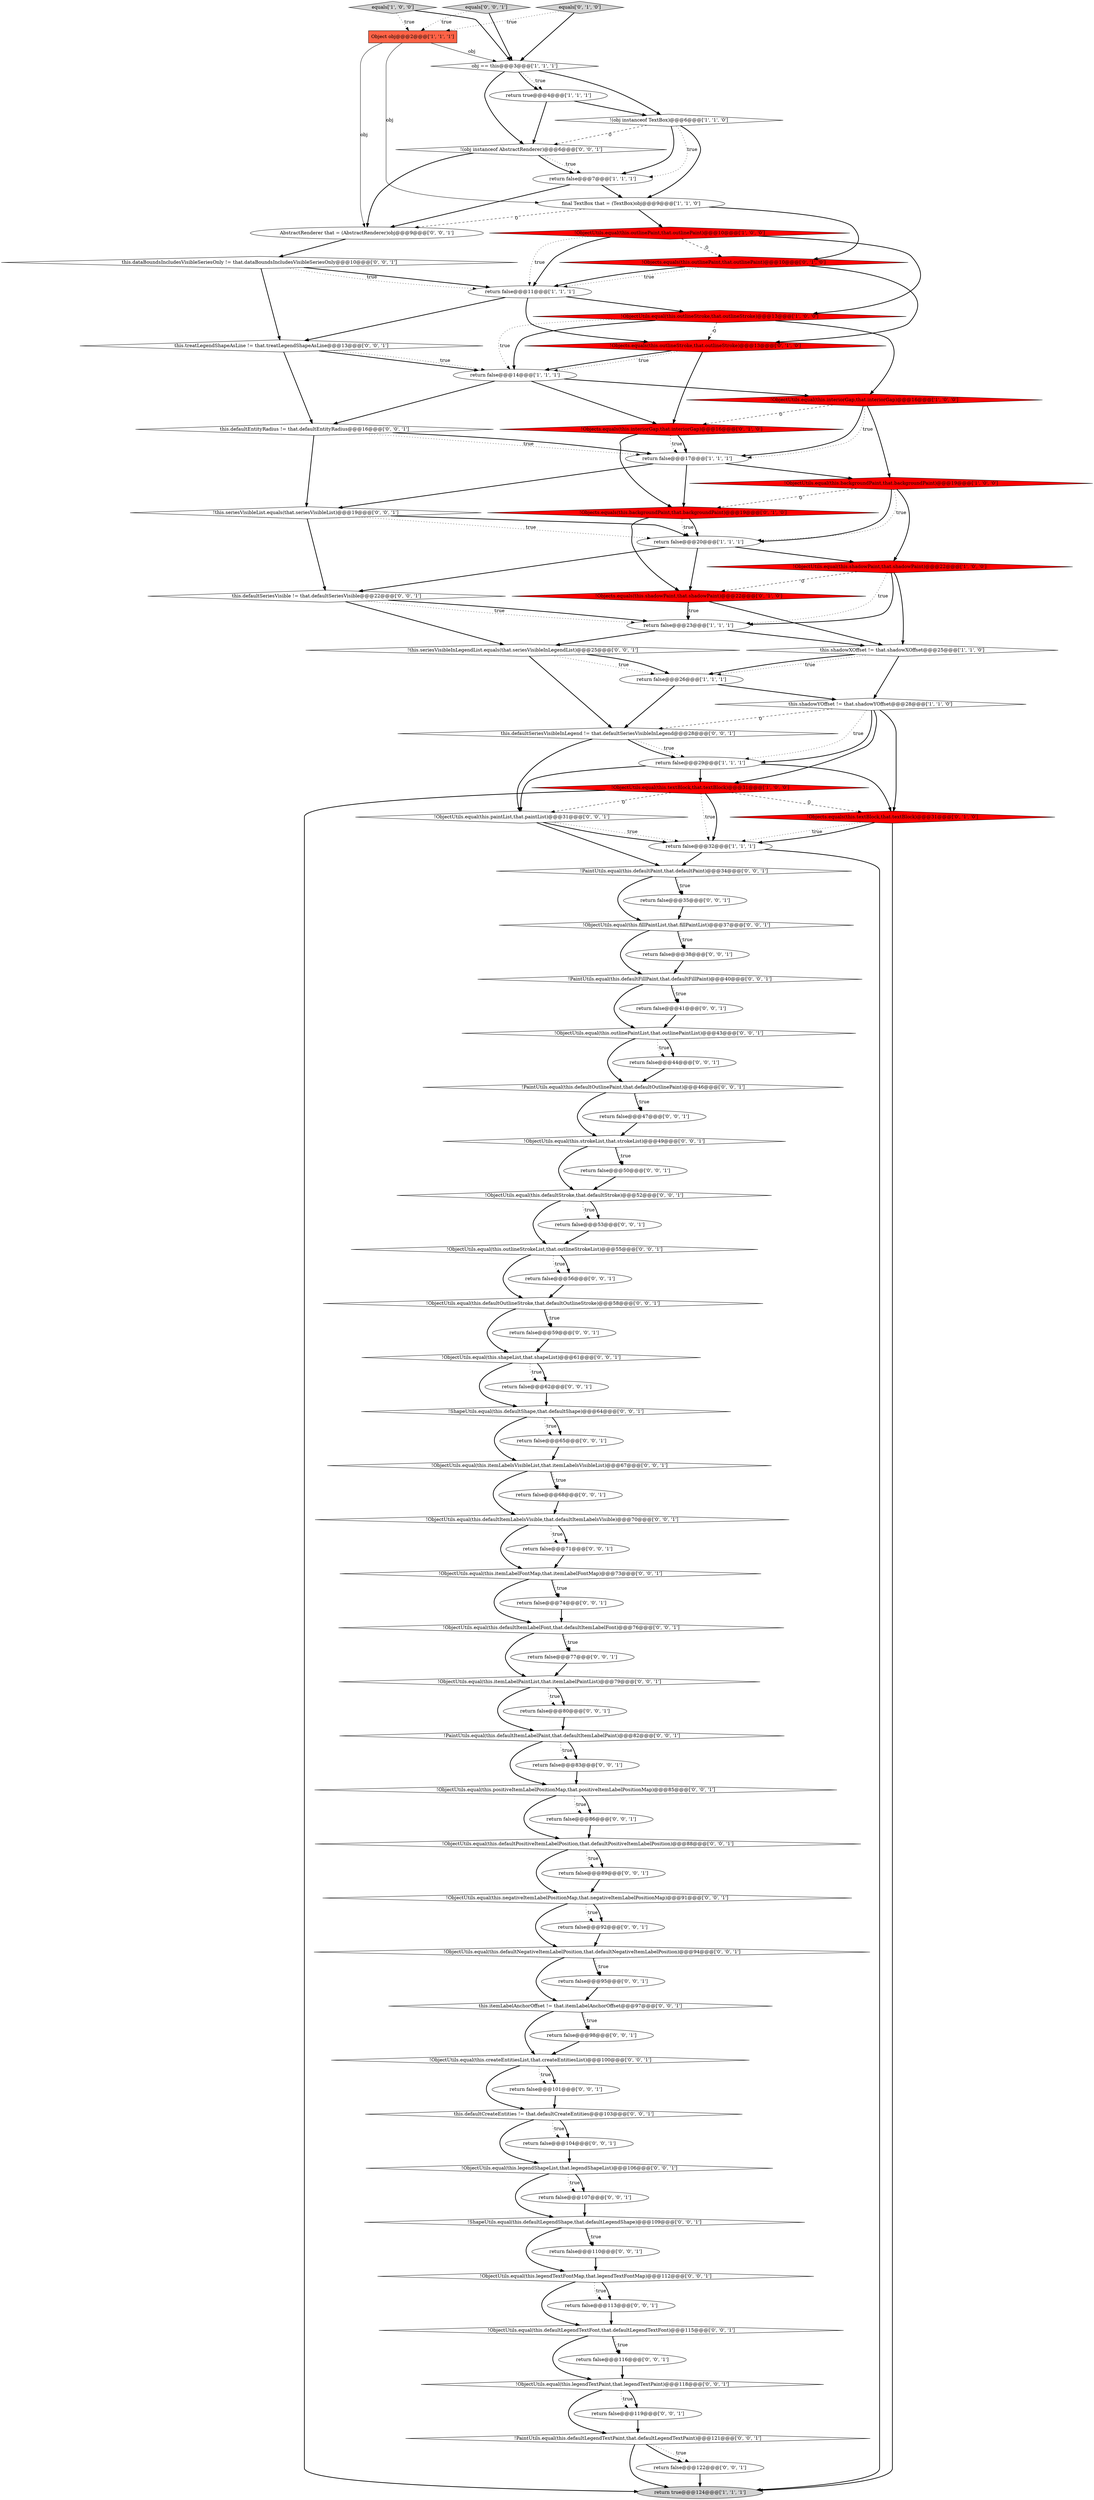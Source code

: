 digraph {
46 [style = filled, label = "return false@@@44@@@['0', '0', '1']", fillcolor = white, shape = ellipse image = "AAA0AAABBB3BBB"];
65 [style = filled, label = "!ObjectUtils.equal(this.negativeItemLabelPositionMap,that.negativeItemLabelPositionMap)@@@91@@@['0', '0', '1']", fillcolor = white, shape = diamond image = "AAA0AAABBB3BBB"];
26 [style = filled, label = "equals['0', '1', '0']", fillcolor = lightgray, shape = diamond image = "AAA0AAABBB2BBB"];
96 [style = filled, label = "!(obj instanceof AbstractRenderer)@@@6@@@['0', '0', '1']", fillcolor = white, shape = diamond image = "AAA0AAABBB3BBB"];
27 [style = filled, label = "!Objects.equals(this.textBlock,that.textBlock)@@@31@@@['0', '1', '0']", fillcolor = red, shape = diamond image = "AAA1AAABBB2BBB"];
67 [style = filled, label = "return false@@@80@@@['0', '0', '1']", fillcolor = white, shape = ellipse image = "AAA0AAABBB3BBB"];
13 [style = filled, label = "return false@@@20@@@['1', '1', '1']", fillcolor = white, shape = ellipse image = "AAA0AAABBB1BBB"];
86 [style = filled, label = "return false@@@89@@@['0', '0', '1']", fillcolor = white, shape = ellipse image = "AAA0AAABBB3BBB"];
3 [style = filled, label = "return false@@@26@@@['1', '1', '1']", fillcolor = white, shape = ellipse image = "AAA0AAABBB1BBB"];
44 [style = filled, label = "!PaintUtils.equal(this.defaultLegendTextPaint,that.defaultLegendTextPaint)@@@121@@@['0', '0', '1']", fillcolor = white, shape = diamond image = "AAA0AAABBB3BBB"];
75 [style = filled, label = "!ObjectUtils.equal(this.itemLabelPaintList,that.itemLabelPaintList)@@@79@@@['0', '0', '1']", fillcolor = white, shape = diamond image = "AAA0AAABBB3BBB"];
24 [style = filled, label = "!Objects.equals(this.outlinePaint,that.outlinePaint)@@@10@@@['0', '1', '0']", fillcolor = red, shape = diamond image = "AAA1AAABBB2BBB"];
31 [style = filled, label = "this.defaultSeriesVisibleInLegend != that.defaultSeriesVisibleInLegend@@@28@@@['0', '0', '1']", fillcolor = white, shape = diamond image = "AAA0AAABBB3BBB"];
22 [style = filled, label = "equals['1', '0', '0']", fillcolor = lightgray, shape = diamond image = "AAA0AAABBB1BBB"];
78 [style = filled, label = "return false@@@107@@@['0', '0', '1']", fillcolor = white, shape = ellipse image = "AAA0AAABBB3BBB"];
17 [style = filled, label = "return false@@@17@@@['1', '1', '1']", fillcolor = white, shape = ellipse image = "AAA0AAABBB1BBB"];
18 [style = filled, label = "return false@@@7@@@['1', '1', '1']", fillcolor = white, shape = ellipse image = "AAA0AAABBB1BBB"];
56 [style = filled, label = "!ObjectUtils.equal(this.defaultLegendTextFont,that.defaultLegendTextFont)@@@115@@@['0', '0', '1']", fillcolor = white, shape = diamond image = "AAA0AAABBB3BBB"];
100 [style = filled, label = "return false@@@38@@@['0', '0', '1']", fillcolor = white, shape = ellipse image = "AAA0AAABBB3BBB"];
41 [style = filled, label = "return false@@@110@@@['0', '0', '1']", fillcolor = white, shape = ellipse image = "AAA0AAABBB3BBB"];
92 [style = filled, label = "return false@@@83@@@['0', '0', '1']", fillcolor = white, shape = ellipse image = "AAA0AAABBB3BBB"];
72 [style = filled, label = "!ObjectUtils.equal(this.fillPaintList,that.fillPaintList)@@@37@@@['0', '0', '1']", fillcolor = white, shape = diamond image = "AAA0AAABBB3BBB"];
0 [style = filled, label = "!ObjectUtils.equal(this.backgroundPaint,that.backgroundPaint)@@@19@@@['1', '0', '0']", fillcolor = red, shape = diamond image = "AAA1AAABBB1BBB"];
15 [style = filled, label = "return true@@@4@@@['1', '1', '1']", fillcolor = white, shape = ellipse image = "AAA0AAABBB1BBB"];
30 [style = filled, label = "!Objects.equals(this.outlineStroke,that.outlineStroke)@@@13@@@['0', '1', '0']", fillcolor = red, shape = diamond image = "AAA1AAABBB2BBB"];
14 [style = filled, label = "return false@@@23@@@['1', '1', '1']", fillcolor = white, shape = ellipse image = "AAA0AAABBB1BBB"];
81 [style = filled, label = "!ObjectUtils.equal(this.positiveItemLabelPositionMap,that.positiveItemLabelPositionMap)@@@85@@@['0', '0', '1']", fillcolor = white, shape = diamond image = "AAA0AAABBB3BBB"];
71 [style = filled, label = "!ObjectUtils.equal(this.defaultOutlineStroke,that.defaultOutlineStroke)@@@58@@@['0', '0', '1']", fillcolor = white, shape = diamond image = "AAA0AAABBB3BBB"];
77 [style = filled, label = "return false@@@68@@@['0', '0', '1']", fillcolor = white, shape = ellipse image = "AAA0AAABBB3BBB"];
62 [style = filled, label = "return false@@@56@@@['0', '0', '1']", fillcolor = white, shape = ellipse image = "AAA0AAABBB3BBB"];
25 [style = filled, label = "!Objects.equals(this.backgroundPaint,that.backgroundPaint)@@@19@@@['0', '1', '0']", fillcolor = red, shape = diamond image = "AAA1AAABBB2BBB"];
39 [style = filled, label = "!ObjectUtils.equal(this.paintList,that.paintList)@@@31@@@['0', '0', '1']", fillcolor = white, shape = diamond image = "AAA0AAABBB3BBB"];
16 [style = filled, label = "!ObjectUtils.equal(this.shadowPaint,that.shadowPaint)@@@22@@@['1', '0', '0']", fillcolor = red, shape = diamond image = "AAA1AAABBB1BBB"];
89 [style = filled, label = "!ObjectUtils.equal(this.defaultItemLabelFont,that.defaultItemLabelFont)@@@76@@@['0', '0', '1']", fillcolor = white, shape = diamond image = "AAA0AAABBB3BBB"];
38 [style = filled, label = "!ShapeUtils.equal(this.defaultShape,that.defaultShape)@@@64@@@['0', '0', '1']", fillcolor = white, shape = diamond image = "AAA0AAABBB3BBB"];
69 [style = filled, label = "this.defaultEntityRadius != that.defaultEntityRadius@@@16@@@['0', '0', '1']", fillcolor = white, shape = diamond image = "AAA0AAABBB3BBB"];
53 [style = filled, label = "!ObjectUtils.equal(this.outlinePaintList,that.outlinePaintList)@@@43@@@['0', '0', '1']", fillcolor = white, shape = diamond image = "AAA0AAABBB3BBB"];
82 [style = filled, label = "!ObjectUtils.equal(this.defaultStroke,that.defaultStroke)@@@52@@@['0', '0', '1']", fillcolor = white, shape = diamond image = "AAA0AAABBB3BBB"];
93 [style = filled, label = "return false@@@86@@@['0', '0', '1']", fillcolor = white, shape = ellipse image = "AAA0AAABBB3BBB"];
20 [style = filled, label = "!ObjectUtils.equal(this.outlinePaint,that.outlinePaint)@@@10@@@['1', '0', '0']", fillcolor = red, shape = diamond image = "AAA1AAABBB1BBB"];
88 [style = filled, label = "return false@@@98@@@['0', '0', '1']", fillcolor = white, shape = ellipse image = "AAA0AAABBB3BBB"];
7 [style = filled, label = "obj == this@@@3@@@['1', '1', '1']", fillcolor = white, shape = diamond image = "AAA0AAABBB1BBB"];
33 [style = filled, label = "!ObjectUtils.equal(this.strokeList,that.strokeList)@@@49@@@['0', '0', '1']", fillcolor = white, shape = diamond image = "AAA0AAABBB3BBB"];
28 [style = filled, label = "!Objects.equals(this.interiorGap,that.interiorGap)@@@16@@@['0', '1', '0']", fillcolor = red, shape = diamond image = "AAA1AAABBB2BBB"];
87 [style = filled, label = "return false@@@77@@@['0', '0', '1']", fillcolor = white, shape = ellipse image = "AAA0AAABBB3BBB"];
37 [style = filled, label = "this.defaultCreateEntities != that.defaultCreateEntities@@@103@@@['0', '0', '1']", fillcolor = white, shape = diamond image = "AAA0AAABBB3BBB"];
74 [style = filled, label = "return false@@@122@@@['0', '0', '1']", fillcolor = white, shape = ellipse image = "AAA0AAABBB3BBB"];
36 [style = filled, label = "return false@@@53@@@['0', '0', '1']", fillcolor = white, shape = ellipse image = "AAA0AAABBB3BBB"];
50 [style = filled, label = "return false@@@113@@@['0', '0', '1']", fillcolor = white, shape = ellipse image = "AAA0AAABBB3BBB"];
23 [style = filled, label = "final TextBox that = (TextBox)obj@@@9@@@['1', '1', '0']", fillcolor = white, shape = ellipse image = "AAA0AAABBB1BBB"];
49 [style = filled, label = "!this.seriesVisibleInLegendList.equals(that.seriesVisibleInLegendList)@@@25@@@['0', '0', '1']", fillcolor = white, shape = diamond image = "AAA0AAABBB3BBB"];
79 [style = filled, label = "!ObjectUtils.equal(this.shapeList,that.shapeList)@@@61@@@['0', '0', '1']", fillcolor = white, shape = diamond image = "AAA0AAABBB3BBB"];
5 [style = filled, label = "return false@@@11@@@['1', '1', '1']", fillcolor = white, shape = ellipse image = "AAA0AAABBB1BBB"];
99 [style = filled, label = "!ObjectUtils.equal(this.legendTextPaint,that.legendTextPaint)@@@118@@@['0', '0', '1']", fillcolor = white, shape = diamond image = "AAA0AAABBB3BBB"];
80 [style = filled, label = "AbstractRenderer that = (AbstractRenderer)obj@@@9@@@['0', '0', '1']", fillcolor = white, shape = ellipse image = "AAA0AAABBB3BBB"];
98 [style = filled, label = "!ObjectUtils.equal(this.legendTextFontMap,that.legendTextFontMap)@@@112@@@['0', '0', '1']", fillcolor = white, shape = diamond image = "AAA0AAABBB3BBB"];
47 [style = filled, label = "this.itemLabelAnchorOffset != that.itemLabelAnchorOffset@@@97@@@['0', '0', '1']", fillcolor = white, shape = diamond image = "AAA0AAABBB3BBB"];
68 [style = filled, label = "this.dataBoundsIncludesVisibleSeriesOnly != that.dataBoundsIncludesVisibleSeriesOnly@@@10@@@['0', '0', '1']", fillcolor = white, shape = diamond image = "AAA0AAABBB3BBB"];
59 [style = filled, label = "!PaintUtils.equal(this.defaultFillPaint,that.defaultFillPaint)@@@40@@@['0', '0', '1']", fillcolor = white, shape = diamond image = "AAA0AAABBB3BBB"];
90 [style = filled, label = "return false@@@47@@@['0', '0', '1']", fillcolor = white, shape = ellipse image = "AAA0AAABBB3BBB"];
9 [style = filled, label = "Object obj@@@2@@@['1', '1', '1']", fillcolor = tomato, shape = box image = "AAA0AAABBB1BBB"];
58 [style = filled, label = "return false@@@95@@@['0', '0', '1']", fillcolor = white, shape = ellipse image = "AAA0AAABBB3BBB"];
63 [style = filled, label = "!ObjectUtils.equal(this.itemLabelsVisibleList,that.itemLabelsVisibleList)@@@67@@@['0', '0', '1']", fillcolor = white, shape = diamond image = "AAA0AAABBB3BBB"];
52 [style = filled, label = "return false@@@104@@@['0', '0', '1']", fillcolor = white, shape = ellipse image = "AAA0AAABBB3BBB"];
55 [style = filled, label = "!PaintUtils.equal(this.defaultPaint,that.defaultPaint)@@@34@@@['0', '0', '1']", fillcolor = white, shape = diamond image = "AAA0AAABBB3BBB"];
73 [style = filled, label = "!ObjectUtils.equal(this.itemLabelFontMap,that.itemLabelFontMap)@@@73@@@['0', '0', '1']", fillcolor = white, shape = diamond image = "AAA0AAABBB3BBB"];
83 [style = filled, label = "!ObjectUtils.equal(this.createEntitiesList,that.createEntitiesList)@@@100@@@['0', '0', '1']", fillcolor = white, shape = diamond image = "AAA0AAABBB3BBB"];
29 [style = filled, label = "!Objects.equals(this.shadowPaint,that.shadowPaint)@@@22@@@['0', '1', '0']", fillcolor = red, shape = diamond image = "AAA1AAABBB2BBB"];
84 [style = filled, label = "!ObjectUtils.equal(this.defaultPositiveItemLabelPosition,that.defaultPositiveItemLabelPosition)@@@88@@@['0', '0', '1']", fillcolor = white, shape = diamond image = "AAA0AAABBB3BBB"];
76 [style = filled, label = "equals['0', '0', '1']", fillcolor = lightgray, shape = diamond image = "AAA0AAABBB3BBB"];
6 [style = filled, label = "return false@@@14@@@['1', '1', '1']", fillcolor = white, shape = ellipse image = "AAA0AAABBB1BBB"];
97 [style = filled, label = "return false@@@41@@@['0', '0', '1']", fillcolor = white, shape = ellipse image = "AAA0AAABBB3BBB"];
8 [style = filled, label = "return false@@@32@@@['1', '1', '1']", fillcolor = white, shape = ellipse image = "AAA0AAABBB1BBB"];
70 [style = filled, label = "return false@@@101@@@['0', '0', '1']", fillcolor = white, shape = ellipse image = "AAA0AAABBB3BBB"];
95 [style = filled, label = "return false@@@50@@@['0', '0', '1']", fillcolor = white, shape = ellipse image = "AAA0AAABBB3BBB"];
61 [style = filled, label = "this.treatLegendShapeAsLine != that.treatLegendShapeAsLine@@@13@@@['0', '0', '1']", fillcolor = white, shape = diamond image = "AAA0AAABBB3BBB"];
101 [style = filled, label = "return false@@@59@@@['0', '0', '1']", fillcolor = white, shape = ellipse image = "AAA0AAABBB3BBB"];
32 [style = filled, label = "return false@@@74@@@['0', '0', '1']", fillcolor = white, shape = ellipse image = "AAA0AAABBB3BBB"];
1 [style = filled, label = "!ObjectUtils.equal(this.textBlock,that.textBlock)@@@31@@@['1', '0', '0']", fillcolor = red, shape = diamond image = "AAA1AAABBB1BBB"];
94 [style = filled, label = "this.defaultSeriesVisible != that.defaultSeriesVisible@@@22@@@['0', '0', '1']", fillcolor = white, shape = diamond image = "AAA0AAABBB3BBB"];
11 [style = filled, label = "this.shadowYOffset != that.shadowYOffset@@@28@@@['1', '1', '0']", fillcolor = white, shape = diamond image = "AAA0AAABBB1BBB"];
35 [style = filled, label = "return false@@@92@@@['0', '0', '1']", fillcolor = white, shape = ellipse image = "AAA0AAABBB3BBB"];
2 [style = filled, label = "!ObjectUtils.equal(this.interiorGap,that.interiorGap)@@@16@@@['1', '0', '0']", fillcolor = red, shape = diamond image = "AAA1AAABBB1BBB"];
19 [style = filled, label = "this.shadowXOffset != that.shadowXOffset@@@25@@@['1', '1', '0']", fillcolor = white, shape = diamond image = "AAA0AAABBB1BBB"];
51 [style = filled, label = "!ObjectUtils.equal(this.defaultItemLabelsVisible,that.defaultItemLabelsVisible)@@@70@@@['0', '0', '1']", fillcolor = white, shape = diamond image = "AAA0AAABBB3BBB"];
91 [style = filled, label = "return false@@@71@@@['0', '0', '1']", fillcolor = white, shape = ellipse image = "AAA0AAABBB3BBB"];
85 [style = filled, label = "return false@@@119@@@['0', '0', '1']", fillcolor = white, shape = ellipse image = "AAA0AAABBB3BBB"];
34 [style = filled, label = "!ShapeUtils.equal(this.defaultLegendShape,that.defaultLegendShape)@@@109@@@['0', '0', '1']", fillcolor = white, shape = diamond image = "AAA0AAABBB3BBB"];
42 [style = filled, label = "!this.seriesVisibleList.equals(that.seriesVisibleList)@@@19@@@['0', '0', '1']", fillcolor = white, shape = diamond image = "AAA0AAABBB3BBB"];
66 [style = filled, label = "return false@@@35@@@['0', '0', '1']", fillcolor = white, shape = ellipse image = "AAA0AAABBB3BBB"];
48 [style = filled, label = "!ObjectUtils.equal(this.legendShapeList,that.legendShapeList)@@@106@@@['0', '0', '1']", fillcolor = white, shape = diamond image = "AAA0AAABBB3BBB"];
12 [style = filled, label = "return false@@@29@@@['1', '1', '1']", fillcolor = white, shape = ellipse image = "AAA0AAABBB1BBB"];
54 [style = filled, label = "!ObjectUtils.equal(this.outlineStrokeList,that.outlineStrokeList)@@@55@@@['0', '0', '1']", fillcolor = white, shape = diamond image = "AAA0AAABBB3BBB"];
60 [style = filled, label = "!PaintUtils.equal(this.defaultItemLabelPaint,that.defaultItemLabelPaint)@@@82@@@['0', '0', '1']", fillcolor = white, shape = diamond image = "AAA0AAABBB3BBB"];
64 [style = filled, label = "!ObjectUtils.equal(this.defaultNegativeItemLabelPosition,that.defaultNegativeItemLabelPosition)@@@94@@@['0', '0', '1']", fillcolor = white, shape = diamond image = "AAA0AAABBB3BBB"];
10 [style = filled, label = "return true@@@124@@@['1', '1', '1']", fillcolor = lightgray, shape = ellipse image = "AAA0AAABBB1BBB"];
4 [style = filled, label = "!(obj instanceof TextBox)@@@6@@@['1', '1', '0']", fillcolor = white, shape = diamond image = "AAA0AAABBB1BBB"];
45 [style = filled, label = "return false@@@116@@@['0', '0', '1']", fillcolor = white, shape = ellipse image = "AAA0AAABBB3BBB"];
21 [style = filled, label = "!ObjectUtils.equal(this.outlineStroke,that.outlineStroke)@@@13@@@['1', '0', '0']", fillcolor = red, shape = diamond image = "AAA1AAABBB1BBB"];
57 [style = filled, label = "!PaintUtils.equal(this.defaultOutlinePaint,that.defaultOutlinePaint)@@@46@@@['0', '0', '1']", fillcolor = white, shape = diamond image = "AAA0AAABBB3BBB"];
40 [style = filled, label = "return false@@@65@@@['0', '0', '1']", fillcolor = white, shape = ellipse image = "AAA0AAABBB3BBB"];
43 [style = filled, label = "return false@@@62@@@['0', '0', '1']", fillcolor = white, shape = ellipse image = "AAA0AAABBB3BBB"];
17->25 [style = bold, label=""];
8->10 [style = bold, label=""];
4->18 [style = dotted, label="true"];
53->46 [style = dotted, label="true"];
55->72 [style = bold, label=""];
59->97 [style = bold, label=""];
61->6 [style = bold, label=""];
0->13 [style = bold, label=""];
34->98 [style = bold, label=""];
96->80 [style = bold, label=""];
57->33 [style = bold, label=""];
1->27 [style = dashed, label="0"];
44->74 [style = bold, label=""];
11->12 [style = dotted, label="true"];
75->67 [style = dotted, label="true"];
72->100 [style = bold, label=""];
89->87 [style = bold, label=""];
70->37 [style = bold, label=""];
50->56 [style = bold, label=""];
19->11 [style = bold, label=""];
67->60 [style = bold, label=""];
25->29 [style = bold, label=""];
30->6 [style = bold, label=""];
6->69 [style = bold, label=""];
101->79 [style = bold, label=""];
69->42 [style = bold, label=""];
21->2 [style = bold, label=""];
24->30 [style = bold, label=""];
21->30 [style = dashed, label="0"];
82->36 [style = dotted, label="true"];
71->101 [style = bold, label=""];
30->28 [style = bold, label=""];
6->28 [style = bold, label=""];
0->25 [style = dashed, label="0"];
84->65 [style = bold, label=""];
29->14 [style = dotted, label="true"];
76->9 [style = dotted, label="true"];
37->48 [style = bold, label=""];
40->63 [style = bold, label=""];
29->14 [style = bold, label=""];
57->90 [style = bold, label=""];
94->14 [style = bold, label=""];
28->25 [style = bold, label=""];
16->14 [style = bold, label=""];
5->30 [style = bold, label=""];
54->62 [style = dotted, label="true"];
54->71 [style = bold, label=""];
59->97 [style = dotted, label="true"];
31->12 [style = dotted, label="true"];
19->3 [style = bold, label=""];
98->50 [style = dotted, label="true"];
24->5 [style = dotted, label="true"];
38->40 [style = dotted, label="true"];
75->60 [style = bold, label=""];
93->84 [style = bold, label=""];
48->34 [style = bold, label=""];
88->83 [style = bold, label=""];
73->89 [style = bold, label=""];
74->10 [style = bold, label=""];
100->59 [style = bold, label=""];
26->7 [style = bold, label=""];
39->8 [style = dotted, label="true"];
63->51 [style = bold, label=""];
71->79 [style = bold, label=""];
33->95 [style = bold, label=""];
30->6 [style = dotted, label="true"];
39->8 [style = bold, label=""];
3->11 [style = bold, label=""];
77->51 [style = bold, label=""];
60->81 [style = bold, label=""];
47->88 [style = bold, label=""];
54->62 [style = bold, label=""];
4->18 [style = bold, label=""];
11->12 [style = bold, label=""];
27->8 [style = dotted, label="true"];
28->17 [style = dotted, label="true"];
26->9 [style = dotted, label="true"];
16->19 [style = bold, label=""];
12->1 [style = bold, label=""];
17->42 [style = bold, label=""];
13->16 [style = bold, label=""];
22->7 [style = bold, label=""];
60->92 [style = dotted, label="true"];
94->14 [style = dotted, label="true"];
24->5 [style = bold, label=""];
79->43 [style = dotted, label="true"];
33->82 [style = bold, label=""];
33->95 [style = dotted, label="true"];
6->2 [style = bold, label=""];
20->5 [style = dotted, label="true"];
5->21 [style = bold, label=""];
7->96 [style = bold, label=""];
79->43 [style = bold, label=""];
83->37 [style = bold, label=""];
47->88 [style = dotted, label="true"];
19->3 [style = dotted, label="true"];
49->31 [style = bold, label=""];
96->18 [style = dotted, label="true"];
5->61 [style = bold, label=""];
16->14 [style = dotted, label="true"];
52->48 [style = bold, label=""];
2->28 [style = dashed, label="0"];
1->8 [style = dotted, label="true"];
49->3 [style = bold, label=""];
51->73 [style = bold, label=""];
42->94 [style = bold, label=""];
63->77 [style = bold, label=""];
37->52 [style = dotted, label="true"];
8->55 [style = bold, label=""];
22->9 [style = dotted, label="true"];
86->65 [style = bold, label=""];
98->56 [style = bold, label=""];
27->8 [style = bold, label=""];
55->66 [style = bold, label=""];
41->98 [style = bold, label=""];
4->23 [style = bold, label=""];
21->6 [style = dotted, label="true"];
2->17 [style = bold, label=""];
61->6 [style = dotted, label="true"];
94->49 [style = bold, label=""];
0->16 [style = bold, label=""];
89->87 [style = dotted, label="true"];
23->20 [style = bold, label=""];
82->54 [style = bold, label=""];
82->36 [style = bold, label=""];
51->91 [style = dotted, label="true"];
1->8 [style = bold, label=""];
65->35 [style = dotted, label="true"];
1->39 [style = dashed, label="0"];
83->70 [style = dotted, label="true"];
18->23 [style = bold, label=""];
69->17 [style = dotted, label="true"];
61->69 [style = bold, label=""];
99->85 [style = dotted, label="true"];
69->17 [style = bold, label=""];
65->35 [style = bold, label=""];
9->80 [style = solid, label="obj"];
4->96 [style = dashed, label="0"];
14->19 [style = bold, label=""];
60->92 [style = bold, label=""];
92->81 [style = bold, label=""];
7->4 [style = bold, label=""];
25->13 [style = dotted, label="true"];
83->70 [style = bold, label=""];
89->75 [style = bold, label=""];
72->59 [style = bold, label=""];
7->15 [style = dotted, label="true"];
31->12 [style = bold, label=""];
73->32 [style = bold, label=""];
9->23 [style = solid, label="obj"];
59->53 [style = bold, label=""];
84->86 [style = dotted, label="true"];
53->46 [style = bold, label=""];
48->78 [style = dotted, label="true"];
2->0 [style = bold, label=""];
17->0 [style = bold, label=""];
79->38 [style = bold, label=""];
43->38 [style = bold, label=""];
29->19 [style = bold, label=""];
56->45 [style = bold, label=""];
11->31 [style = dashed, label="0"];
80->68 [style = bold, label=""];
27->10 [style = bold, label=""];
95->82 [style = bold, label=""];
9->7 [style = solid, label="obj"];
47->83 [style = bold, label=""];
28->17 [style = bold, label=""];
18->80 [style = bold, label=""];
7->15 [style = bold, label=""];
37->52 [style = bold, label=""];
31->39 [style = bold, label=""];
99->44 [style = bold, label=""];
12->39 [style = bold, label=""];
55->66 [style = dotted, label="true"];
56->45 [style = dotted, label="true"];
38->40 [style = bold, label=""];
46->57 [style = bold, label=""];
64->58 [style = bold, label=""];
12->27 [style = bold, label=""];
48->78 [style = bold, label=""];
78->34 [style = bold, label=""];
85->44 [style = bold, label=""];
90->33 [style = bold, label=""];
75->67 [style = bold, label=""];
71->101 [style = dotted, label="true"];
81->84 [style = bold, label=""];
44->74 [style = dotted, label="true"];
73->32 [style = dotted, label="true"];
42->13 [style = bold, label=""];
0->13 [style = dotted, label="true"];
14->49 [style = bold, label=""];
39->55 [style = bold, label=""];
72->100 [style = dotted, label="true"];
21->6 [style = bold, label=""];
11->1 [style = bold, label=""];
25->13 [style = bold, label=""];
3->31 [style = bold, label=""];
53->57 [style = bold, label=""];
65->64 [style = bold, label=""];
99->85 [style = bold, label=""];
2->17 [style = dotted, label="true"];
81->93 [style = dotted, label="true"];
44->10 [style = bold, label=""];
23->80 [style = dashed, label="0"];
63->77 [style = dotted, label="true"];
64->58 [style = dotted, label="true"];
34->41 [style = bold, label=""];
51->91 [style = bold, label=""];
57->90 [style = dotted, label="true"];
87->75 [style = bold, label=""];
81->93 [style = bold, label=""];
84->86 [style = bold, label=""];
13->94 [style = bold, label=""];
20->5 [style = bold, label=""];
97->53 [style = bold, label=""];
45->99 [style = bold, label=""];
20->21 [style = bold, label=""];
13->29 [style = bold, label=""];
23->24 [style = bold, label=""];
58->47 [style = bold, label=""];
68->5 [style = bold, label=""];
62->71 [style = bold, label=""];
98->50 [style = bold, label=""];
76->7 [style = bold, label=""];
64->47 [style = bold, label=""];
15->96 [style = bold, label=""];
20->24 [style = dashed, label="0"];
32->89 [style = bold, label=""];
34->41 [style = dotted, label="true"];
38->63 [style = bold, label=""];
15->4 [style = bold, label=""];
66->72 [style = bold, label=""];
16->29 [style = dashed, label="0"];
56->99 [style = bold, label=""];
68->61 [style = bold, label=""];
36->54 [style = bold, label=""];
96->18 [style = bold, label=""];
35->64 [style = bold, label=""];
1->10 [style = bold, label=""];
91->73 [style = bold, label=""];
49->3 [style = dotted, label="true"];
68->5 [style = dotted, label="true"];
11->27 [style = bold, label=""];
42->13 [style = dotted, label="true"];
}
